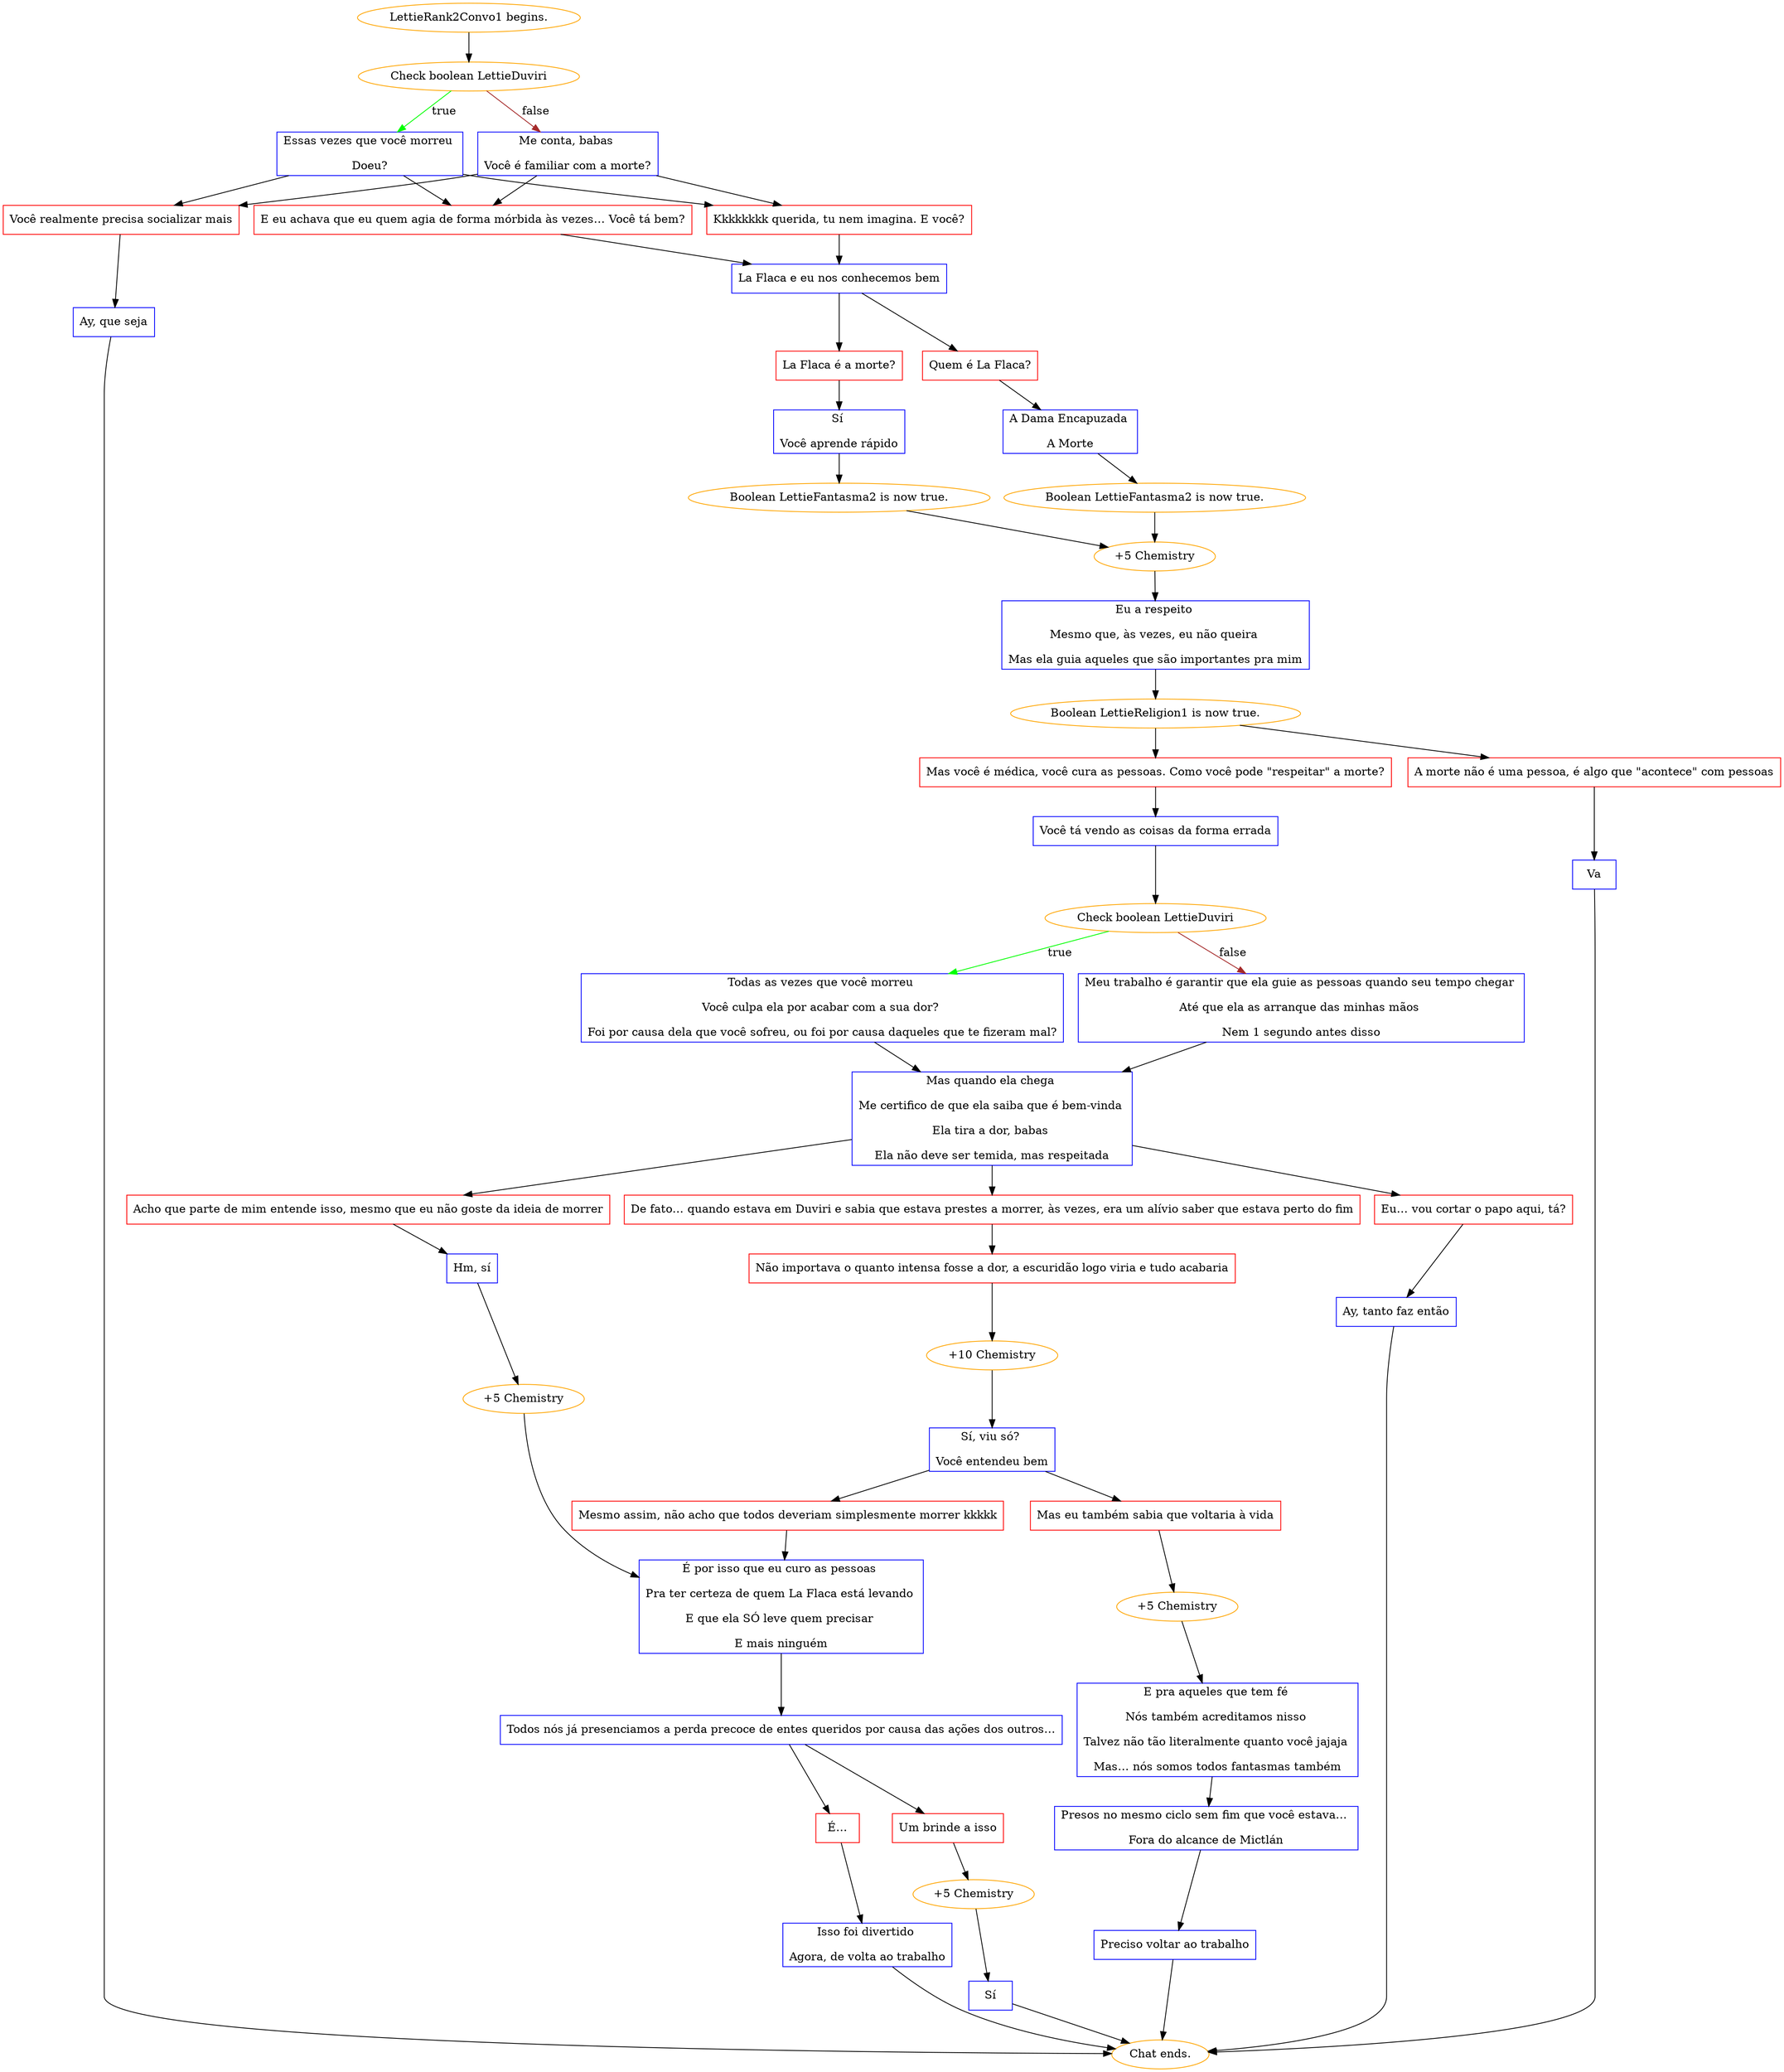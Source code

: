 digraph {
	"LettieRank2Convo1 begins." [color=orange];
		"LettieRank2Convo1 begins." -> j2549990084;
	j2549990084 [label="Check boolean LettieDuviri",color=orange];
		j2549990084 -> j3285772088 [label=true,color=green];
		j2549990084 -> j3950047617 [label=false,color=brown];
	j3285772088 [label="Essas vezes que você morreu 
Doeu?",shape=box,color=blue];
		j3285772088 -> j1555697597;
		j3285772088 -> j1189982883;
		j3285772088 -> j1594434267;
	j3950047617 [label="Me conta, babas 
Você é familiar com a morte?",shape=box,color=blue];
		j3950047617 -> j1555697597;
		j3950047617 -> j1189982883;
		j3950047617 -> j1594434267;
	j1555697597 [label="E eu achava que eu quem agia de forma mórbida às vezes… Você tá bem?",shape=box,color=red];
		j1555697597 -> j1035125530;
	j1189982883 [label="Kkkkkkkk querida, tu nem imagina. E você?",shape=box,color=red];
		j1189982883 -> j1035125530;
	j1594434267 [label="Você realmente precisa socializar mais",shape=box,color=red];
		j1594434267 -> j876996910;
	j1035125530 [label="La Flaca e eu nos conhecemos bem",shape=box,color=blue];
		j1035125530 -> j524073604;
		j1035125530 -> j575325454;
	j876996910 [label="Ay, que seja",shape=box,color=blue];
		j876996910 -> "Chat ends.";
	j524073604 [label="La Flaca é a morte?",shape=box,color=red];
		j524073604 -> j499346153;
	j575325454 [label="Quem é La Flaca?",shape=box,color=red];
		j575325454 -> j3081936302;
	"Chat ends." [color=orange];
	j499346153 [label="Sí 
Você aprende rápido",shape=box,color=blue];
		j499346153 -> j616822700;
	j3081936302 [label="A Dama Encapuzada 
A Morte",shape=box,color=blue];
		j3081936302 -> j2670521492;
	j616822700 [label="Boolean LettieFantasma2 is now true.",color=orange];
		j616822700 -> j1040198422;
	j2670521492 [label="Boolean LettieFantasma2 is now true.",color=orange];
		j2670521492 -> j1040198422;
	j1040198422 [label="+5 Chemistry",color=orange];
		j1040198422 -> j3118502725;
	j3118502725 [label="Eu a respeito 
Mesmo que, às vezes, eu não queira 
Mas ela guia aqueles que são importantes pra mim",shape=box,color=blue];
		j3118502725 -> j4268386380;
	j4268386380 [label="Boolean LettieReligion1 is now true.",color=orange];
		j4268386380 -> j4048200077;
		j4268386380 -> j2316279274;
	j4048200077 [label="Mas você é médica, você cura as pessoas. Como você pode \"respeitar\" a morte?",shape=box,color=red];
		j4048200077 -> j849797621;
	j2316279274 [label="A morte não é uma pessoa, é algo que \"acontece\" com pessoas",shape=box,color=red];
		j2316279274 -> j2547240352;
	j849797621 [label="Você tá vendo as coisas da forma errada",shape=box,color=blue];
		j849797621 -> j4087927951;
	j2547240352 [label="Va",shape=box,color=blue];
		j2547240352 -> "Chat ends.";
	j4087927951 [label="Check boolean LettieDuviri",color=orange];
		j4087927951 -> j460154048 [label=true,color=green];
		j4087927951 -> j2259941998 [label=false,color=brown];
	j460154048 [label="Todas as vezes que você morreu 
Você culpa ela por acabar com a sua dor? 
Foi por causa dela que você sofreu, ou foi por causa daqueles que te fizeram mal?",shape=box,color=blue];
		j460154048 -> j860037215;
	j2259941998 [label="Meu trabalho é garantir que ela guie as pessoas quando seu tempo chegar 
Até que ela as arranque das minhas mãos 
Nem 1 segundo antes disso",shape=box,color=blue];
		j2259941998 -> j860037215;
	j860037215 [label="Mas quando ela chega 
Me certifico de que ela saiba que é bem-vinda 
Ela tira a dor, babas 
Ela não deve ser temida, mas respeitada",shape=box,color=blue];
		j860037215 -> j2686390542;
		j860037215 -> j248933475;
		j860037215 -> j3125146323;
	j2686390542 [label="De fato… quando estava em Duviri e sabia que estava prestes a morrer, às vezes, era um alívio saber que estava perto do fim",shape=box,color=red];
		j2686390542 -> j253283254;
	j248933475 [label="Acho que parte de mim entende isso, mesmo que eu não goste da ideia de morrer",shape=box,color=red];
		j248933475 -> j1251019916;
	j3125146323 [label="Eu… vou cortar o papo aqui, tá?",shape=box,color=red];
		j3125146323 -> j1084668638;
	j253283254 [label="Não importava o quanto intensa fosse a dor, a escuridão logo viria e tudo acabaria",shape=box,color=red];
		j253283254 -> j3931351458;
	j1251019916 [label="Hm, sí",shape=box,color=blue];
		j1251019916 -> j3757827180;
	j1084668638 [label="Ay, tanto faz então",shape=box,color=blue];
		j1084668638 -> "Chat ends.";
	j3931351458 [label="+10 Chemistry",color=orange];
		j3931351458 -> j178846086;
	j3757827180 [label="+5 Chemistry",color=orange];
		j3757827180 -> j4070886816;
	j178846086 [label="Sí, viu só? 
Você entendeu bem",shape=box,color=blue];
		j178846086 -> j4136937337;
		j178846086 -> j1155926305;
	j4070886816 [label="É por isso que eu curo as pessoas 
Pra ter certeza de quem La Flaca está levando 
E que ela SÓ leve quem precisar 
E mais ninguém",shape=box,color=blue];
		j4070886816 -> j716328544;
	j4136937337 [label="Mas eu também sabia que voltaria à vida",shape=box,color=red];
		j4136937337 -> j3047806601;
	j1155926305 [label="Mesmo assim, não acho que todos deveriam simplesmente morrer kkkkk",shape=box,color=red];
		j1155926305 -> j4070886816;
	j716328544 [label="Todos nós já presenciamos a perda precoce de entes queridos por causa das ações dos outros…",shape=box,color=blue];
		j716328544 -> j2143178180;
		j716328544 -> j3355056029;
	j3047806601 [label="+5 Chemistry",color=orange];
		j3047806601 -> j259771085;
	j2143178180 [label="É…",shape=box,color=red];
		j2143178180 -> j1994077708;
	j3355056029 [label="Um brinde a isso",shape=box,color=red];
		j3355056029 -> j3843951455;
	j259771085 [label="E pra aqueles que tem fé 
Nós também acreditamos nisso 
Talvez não tão literalmente quanto você jajaja 
Mas… nós somos todos fantasmas também",shape=box,color=blue];
		j259771085 -> j959311157;
	j1994077708 [label="Isso foi divertido 
Agora, de volta ao trabalho",shape=box,color=blue];
		j1994077708 -> "Chat ends.";
	j3843951455 [label="+5 Chemistry",color=orange];
		j3843951455 -> j792958072;
	j959311157 [label="Presos no mesmo ciclo sem fim que você estava… 
Fora do alcance de Mictlán",shape=box,color=blue];
		j959311157 -> j1769009057;
	j792958072 [label="Sí",shape=box,color=blue];
		j792958072 -> "Chat ends.";
	j1769009057 [label="Preciso voltar ao trabalho",shape=box,color=blue];
		j1769009057 -> "Chat ends.";
}